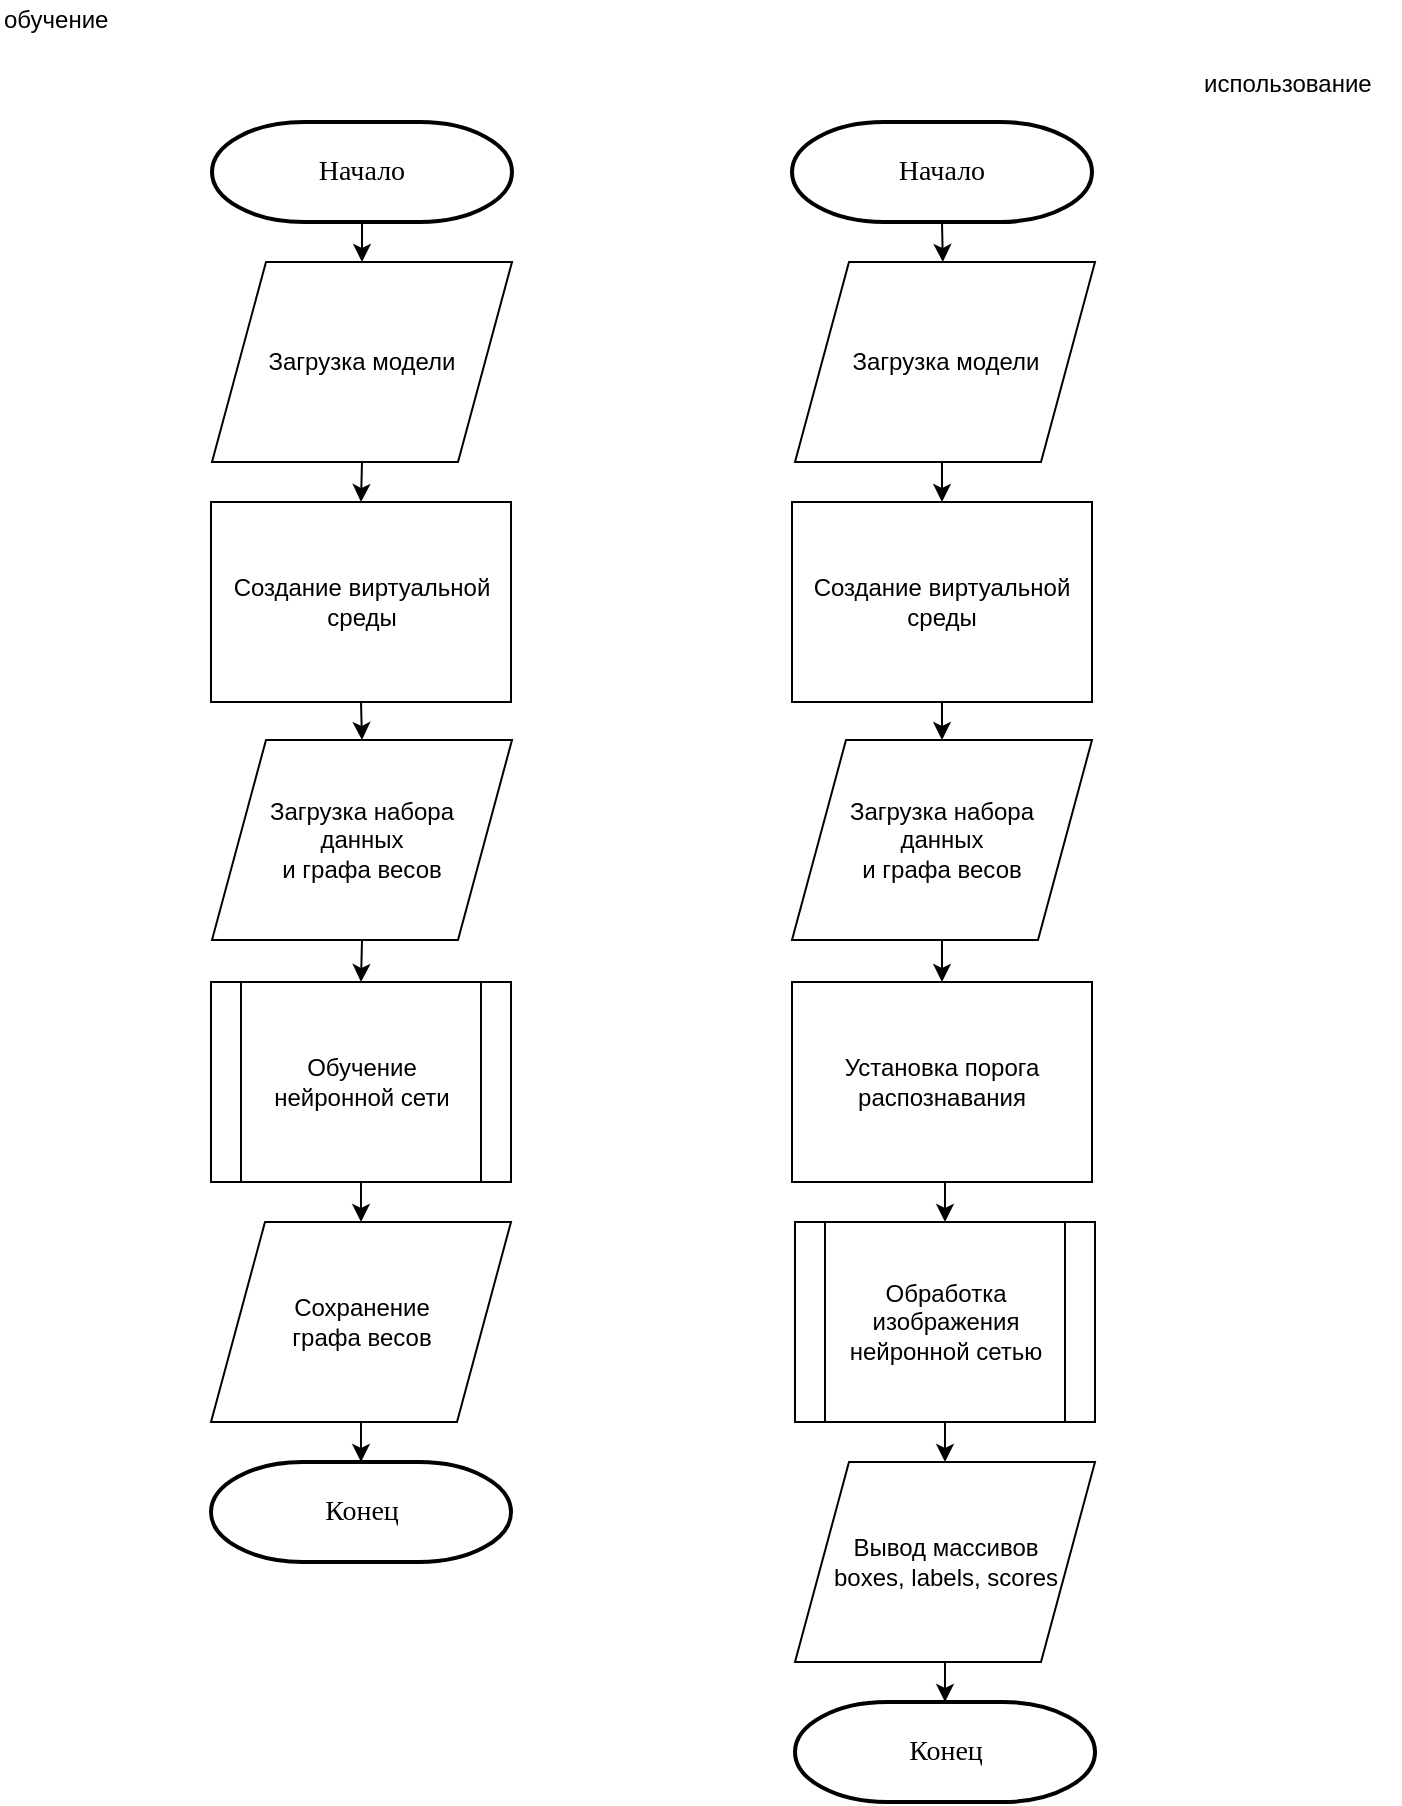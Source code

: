 <mxfile version="14.7.7" type="device"><diagram id="HiPtdlyL8ddALGTPW31D" name="Page-1"><mxGraphModel dx="1371" dy="933" grid="0" gridSize="10" guides="1" tooltips="1" connect="1" arrows="1" fold="1" page="1" pageScale="1" pageWidth="827" pageHeight="1169" math="0" shadow="0"><root><mxCell id="0"/><mxCell id="1" parent="0"/><mxCell id="IYNnI8lZWtMKCzktfhOO-1" value="обучение" style="text;html=1;resizable=0;points=[];autosize=1;align=left;verticalAlign=top;spacingTop=-4;" parent="1" vertex="1"><mxGeometry x="-21" y="9" width="70" height="20" as="geometry"/></mxCell><mxCell id="_grEuV_WgquTLe6Oz_QZ-1" style="edgeStyle=none;rounded=0;orthogonalLoop=1;jettySize=auto;html=1;exitX=0.5;exitY=1;exitDx=0;exitDy=0;exitPerimeter=0;" parent="1" source="IYNnI8lZWtMKCzktfhOO-2" target="IYNnI8lZWtMKCzktfhOO-22" edge="1"><mxGeometry relative="1" as="geometry"/></mxCell><mxCell id="IYNnI8lZWtMKCzktfhOO-2" value="&lt;font face=&quot;Times New Roman&quot; style=&quot;font-size: 14px&quot;&gt;Начало&lt;/font&gt;" style="strokeWidth=2;html=1;shape=mxgraph.flowchart.terminator;whiteSpace=wrap;" parent="1" vertex="1"><mxGeometry x="375" y="70" width="150" height="50" as="geometry"/></mxCell><mxCell id="IYNnI8lZWtMKCzktfhOO-11" style="edgeStyle=orthogonalEdgeStyle;rounded=0;orthogonalLoop=1;jettySize=auto;html=1;exitX=0.5;exitY=1;exitDx=0;exitDy=0;entryX=0.5;entryY=0;entryDx=0;entryDy=0;" parent="1" source="IYNnI8lZWtMKCzktfhOO-3" target="IYNnI8lZWtMKCzktfhOO-4" edge="1"><mxGeometry relative="1" as="geometry"/></mxCell><mxCell id="IYNnI8lZWtMKCzktfhOO-3" value="Загрузка модели" style="shape=parallelogram;perimeter=parallelogramPerimeter;whiteSpace=wrap;html=1;size=0.18;" parent="1" vertex="1"><mxGeometry x="85" y="140" width="150" height="100" as="geometry"/></mxCell><mxCell id="IYNnI8lZWtMKCzktfhOO-12" style="edgeStyle=orthogonalEdgeStyle;rounded=0;orthogonalLoop=1;jettySize=auto;html=1;exitX=0.5;exitY=1;exitDx=0;exitDy=0;entryX=0.5;entryY=0;entryDx=0;entryDy=0;" parent="1" source="IYNnI8lZWtMKCzktfhOO-4" target="IYNnI8lZWtMKCzktfhOO-5" edge="1"><mxGeometry relative="1" as="geometry"/></mxCell><mxCell id="IYNnI8lZWtMKCzktfhOO-4" value="Создание виртуальной среды" style="rounded=0;whiteSpace=wrap;html=1;" parent="1" vertex="1"><mxGeometry x="84.5" y="260" width="150" height="100" as="geometry"/></mxCell><mxCell id="IYNnI8lZWtMKCzktfhOO-13" style="edgeStyle=orthogonalEdgeStyle;rounded=0;orthogonalLoop=1;jettySize=auto;html=1;exitX=0.5;exitY=1;exitDx=0;exitDy=0;entryX=0.5;entryY=0;entryDx=0;entryDy=0;" parent="1" source="IYNnI8lZWtMKCzktfhOO-5" target="IYNnI8lZWtMKCzktfhOO-7" edge="1"><mxGeometry relative="1" as="geometry"/></mxCell><mxCell id="IYNnI8lZWtMKCzktfhOO-5" value="Загрузка набора &lt;br&gt;данных &lt;br&gt;и графа весов" style="shape=parallelogram;perimeter=parallelogramPerimeter;whiteSpace=wrap;html=1;size=0.18;" parent="1" vertex="1"><mxGeometry x="85" y="379" width="150" height="100" as="geometry"/></mxCell><mxCell id="IYNnI8lZWtMKCzktfhOO-14" style="edgeStyle=orthogonalEdgeStyle;rounded=0;orthogonalLoop=1;jettySize=auto;html=1;exitX=0.5;exitY=1;exitDx=0;exitDy=0;entryX=0.5;entryY=0;entryDx=0;entryDy=0;" parent="1" source="IYNnI8lZWtMKCzktfhOO-7" target="IYNnI8lZWtMKCzktfhOO-8" edge="1"><mxGeometry relative="1" as="geometry"/></mxCell><mxCell id="IYNnI8lZWtMKCzktfhOO-7" value="Обучение нейронной сети" style="shape=process;whiteSpace=wrap;html=1;backgroundOutline=1;" parent="1" vertex="1"><mxGeometry x="84.5" y="500" width="150" height="100" as="geometry"/></mxCell><mxCell id="IYNnI8lZWtMKCzktfhOO-17" style="edgeStyle=orthogonalEdgeStyle;rounded=0;orthogonalLoop=1;jettySize=auto;html=1;exitX=0.5;exitY=1;exitDx=0;exitDy=0;entryX=0.5;entryY=0;entryDx=0;entryDy=0;entryPerimeter=0;" parent="1" source="IYNnI8lZWtMKCzktfhOO-8" target="IYNnI8lZWtMKCzktfhOO-9" edge="1"><mxGeometry relative="1" as="geometry"/></mxCell><mxCell id="IYNnI8lZWtMKCzktfhOO-8" value="Сохранение &lt;br&gt;графа весов" style="shape=parallelogram;perimeter=parallelogramPerimeter;whiteSpace=wrap;html=1;size=0.18;" parent="1" vertex="1"><mxGeometry x="84.5" y="620" width="150" height="100" as="geometry"/></mxCell><mxCell id="IYNnI8lZWtMKCzktfhOO-9" value="&lt;font face=&quot;Times New Roman&quot; style=&quot;font-size: 14px&quot;&gt;Конец&lt;/font&gt;" style="strokeWidth=2;html=1;shape=mxgraph.flowchart.terminator;whiteSpace=wrap;" parent="1" vertex="1"><mxGeometry x="84.5" y="740" width="150" height="50" as="geometry"/></mxCell><mxCell id="IYNnI8lZWtMKCzktfhOO-18" value="использование&lt;br&gt;" style="text;html=1;resizable=0;points=[];autosize=1;align=left;verticalAlign=top;spacingTop=-4;" parent="1" vertex="1"><mxGeometry x="579" y="41" width="100" height="20" as="geometry"/></mxCell><mxCell id="IYNnI8lZWtMKCzktfhOO-20" style="edgeStyle=orthogonalEdgeStyle;rounded=0;orthogonalLoop=1;jettySize=auto;html=1;exitX=0.5;exitY=1;exitDx=0;exitDy=0;exitPerimeter=0;entryX=0.5;entryY=0;entryDx=0;entryDy=0;" parent="1" source="IYNnI8lZWtMKCzktfhOO-19" target="IYNnI8lZWtMKCzktfhOO-3" edge="1"><mxGeometry relative="1" as="geometry"/></mxCell><mxCell id="IYNnI8lZWtMKCzktfhOO-19" value="&lt;font face=&quot;Times New Roman&quot; style=&quot;font-size: 14px&quot;&gt;Начало&lt;/font&gt;" style="strokeWidth=2;html=1;shape=mxgraph.flowchart.terminator;whiteSpace=wrap;" parent="1" vertex="1"><mxGeometry x="85" y="70" width="150" height="50" as="geometry"/></mxCell><mxCell id="IYNnI8lZWtMKCzktfhOO-21" style="edgeStyle=orthogonalEdgeStyle;rounded=0;orthogonalLoop=1;jettySize=auto;html=1;exitX=0.5;exitY=1;exitDx=0;exitDy=0;entryX=0.5;entryY=0;entryDx=0;entryDy=0;" parent="1" source="IYNnI8lZWtMKCzktfhOO-22" target="IYNnI8lZWtMKCzktfhOO-24" edge="1"><mxGeometry relative="1" as="geometry"/></mxCell><mxCell id="IYNnI8lZWtMKCzktfhOO-22" value="Загрузка модели" style="shape=parallelogram;perimeter=parallelogramPerimeter;whiteSpace=wrap;html=1;size=0.18;" parent="1" vertex="1"><mxGeometry x="376.5" y="140" width="150" height="100" as="geometry"/></mxCell><mxCell id="IYNnI8lZWtMKCzktfhOO-23" style="edgeStyle=orthogonalEdgeStyle;rounded=0;orthogonalLoop=1;jettySize=auto;html=1;exitX=0.5;exitY=1;exitDx=0;exitDy=0;entryX=0.5;entryY=0;entryDx=0;entryDy=0;" parent="1" source="IYNnI8lZWtMKCzktfhOO-24" target="IYNnI8lZWtMKCzktfhOO-25" edge="1"><mxGeometry relative="1" as="geometry"/></mxCell><mxCell id="IYNnI8lZWtMKCzktfhOO-24" value="Создание виртуальной среды" style="rounded=0;whiteSpace=wrap;html=1;" parent="1" vertex="1"><mxGeometry x="375" y="260" width="150" height="100" as="geometry"/></mxCell><mxCell id="IYNnI8lZWtMKCzktfhOO-31" style="edgeStyle=orthogonalEdgeStyle;rounded=0;orthogonalLoop=1;jettySize=auto;html=1;exitX=0.5;exitY=1;exitDx=0;exitDy=0;entryX=0.5;entryY=0;entryDx=0;entryDy=0;" parent="1" source="IYNnI8lZWtMKCzktfhOO-25" target="IYNnI8lZWtMKCzktfhOO-27" edge="1"><mxGeometry relative="1" as="geometry"/></mxCell><mxCell id="IYNnI8lZWtMKCzktfhOO-25" value="Загрузка набора&lt;br&gt;данных &lt;br&gt;и графа весов" style="shape=parallelogram;perimeter=parallelogramPerimeter;whiteSpace=wrap;html=1;size=0.18;" parent="1" vertex="1"><mxGeometry x="375" y="379" width="150" height="100" as="geometry"/></mxCell><mxCell id="IYNnI8lZWtMKCzktfhOO-32" style="edgeStyle=orthogonalEdgeStyle;rounded=0;orthogonalLoop=1;jettySize=auto;html=1;exitX=0.5;exitY=1;exitDx=0;exitDy=0;entryX=0.5;entryY=0;entryDx=0;entryDy=0;" parent="1" source="IYNnI8lZWtMKCzktfhOO-27" target="IYNnI8lZWtMKCzktfhOO-28" edge="1"><mxGeometry relative="1" as="geometry"/></mxCell><mxCell id="IYNnI8lZWtMKCzktfhOO-27" value="Установка порога распознавания" style="rounded=0;whiteSpace=wrap;html=1;" parent="1" vertex="1"><mxGeometry x="375" y="500" width="150" height="100" as="geometry"/></mxCell><mxCell id="IYNnI8lZWtMKCzktfhOO-33" style="edgeStyle=orthogonalEdgeStyle;rounded=0;orthogonalLoop=1;jettySize=auto;html=1;exitX=0.5;exitY=1;exitDx=0;exitDy=0;entryX=0.5;entryY=0;entryDx=0;entryDy=0;" parent="1" source="IYNnI8lZWtMKCzktfhOO-28" target="IYNnI8lZWtMKCzktfhOO-29" edge="1"><mxGeometry relative="1" as="geometry"/></mxCell><mxCell id="IYNnI8lZWtMKCzktfhOO-28" value="Обработка изображения нейронной сетью" style="shape=process;whiteSpace=wrap;html=1;backgroundOutline=1;" parent="1" vertex="1"><mxGeometry x="376.5" y="620" width="150" height="100" as="geometry"/></mxCell><mxCell id="IYNnI8lZWtMKCzktfhOO-34" style="edgeStyle=orthogonalEdgeStyle;rounded=0;orthogonalLoop=1;jettySize=auto;html=1;exitX=0.5;exitY=1;exitDx=0;exitDy=0;entryX=0.5;entryY=0;entryDx=0;entryDy=0;entryPerimeter=0;" parent="1" source="IYNnI8lZWtMKCzktfhOO-29" target="IYNnI8lZWtMKCzktfhOO-30" edge="1"><mxGeometry relative="1" as="geometry"/></mxCell><mxCell id="IYNnI8lZWtMKCzktfhOO-29" value="Вывод массивов &lt;br&gt;boxes, labels, scores" style="shape=parallelogram;perimeter=parallelogramPerimeter;whiteSpace=wrap;html=1;size=0.18;" parent="1" vertex="1"><mxGeometry x="376.5" y="740" width="150" height="100" as="geometry"/></mxCell><mxCell id="IYNnI8lZWtMKCzktfhOO-30" value="&lt;font face=&quot;Times New Roman&quot; style=&quot;font-size: 14px&quot;&gt;Конец&lt;/font&gt;" style="strokeWidth=2;html=1;shape=mxgraph.flowchart.terminator;whiteSpace=wrap;" parent="1" vertex="1"><mxGeometry x="376.5" y="860" width="150" height="50" as="geometry"/></mxCell></root></mxGraphModel></diagram></mxfile>